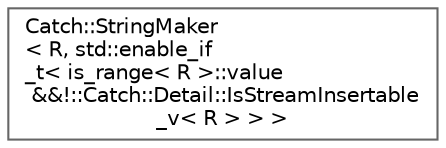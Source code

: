 digraph "Graphical Class Hierarchy"
{
 // LATEX_PDF_SIZE
  bgcolor="transparent";
  edge [fontname=Helvetica,fontsize=10,labelfontname=Helvetica,labelfontsize=10];
  node [fontname=Helvetica,fontsize=10,shape=box,height=0.2,width=0.4];
  rankdir="LR";
  Node0 [id="Node000000",label="Catch::StringMaker\l\< R, std::enable_if\l_t\< is_range\< R \>::value\l &&!::Catch::Detail::IsStreamInsertable\l_v\< R \> \> \>",height=0.2,width=0.4,color="grey40", fillcolor="white", style="filled",URL="$structCatch_1_1StringMaker_3_01R_00_01std_1_1enable__if__t_3_01is__range_3_01R_01_4_1_1value_01_32c3977071ebf35680b5962ea44d3bb7.html",tooltip=" "];
}
